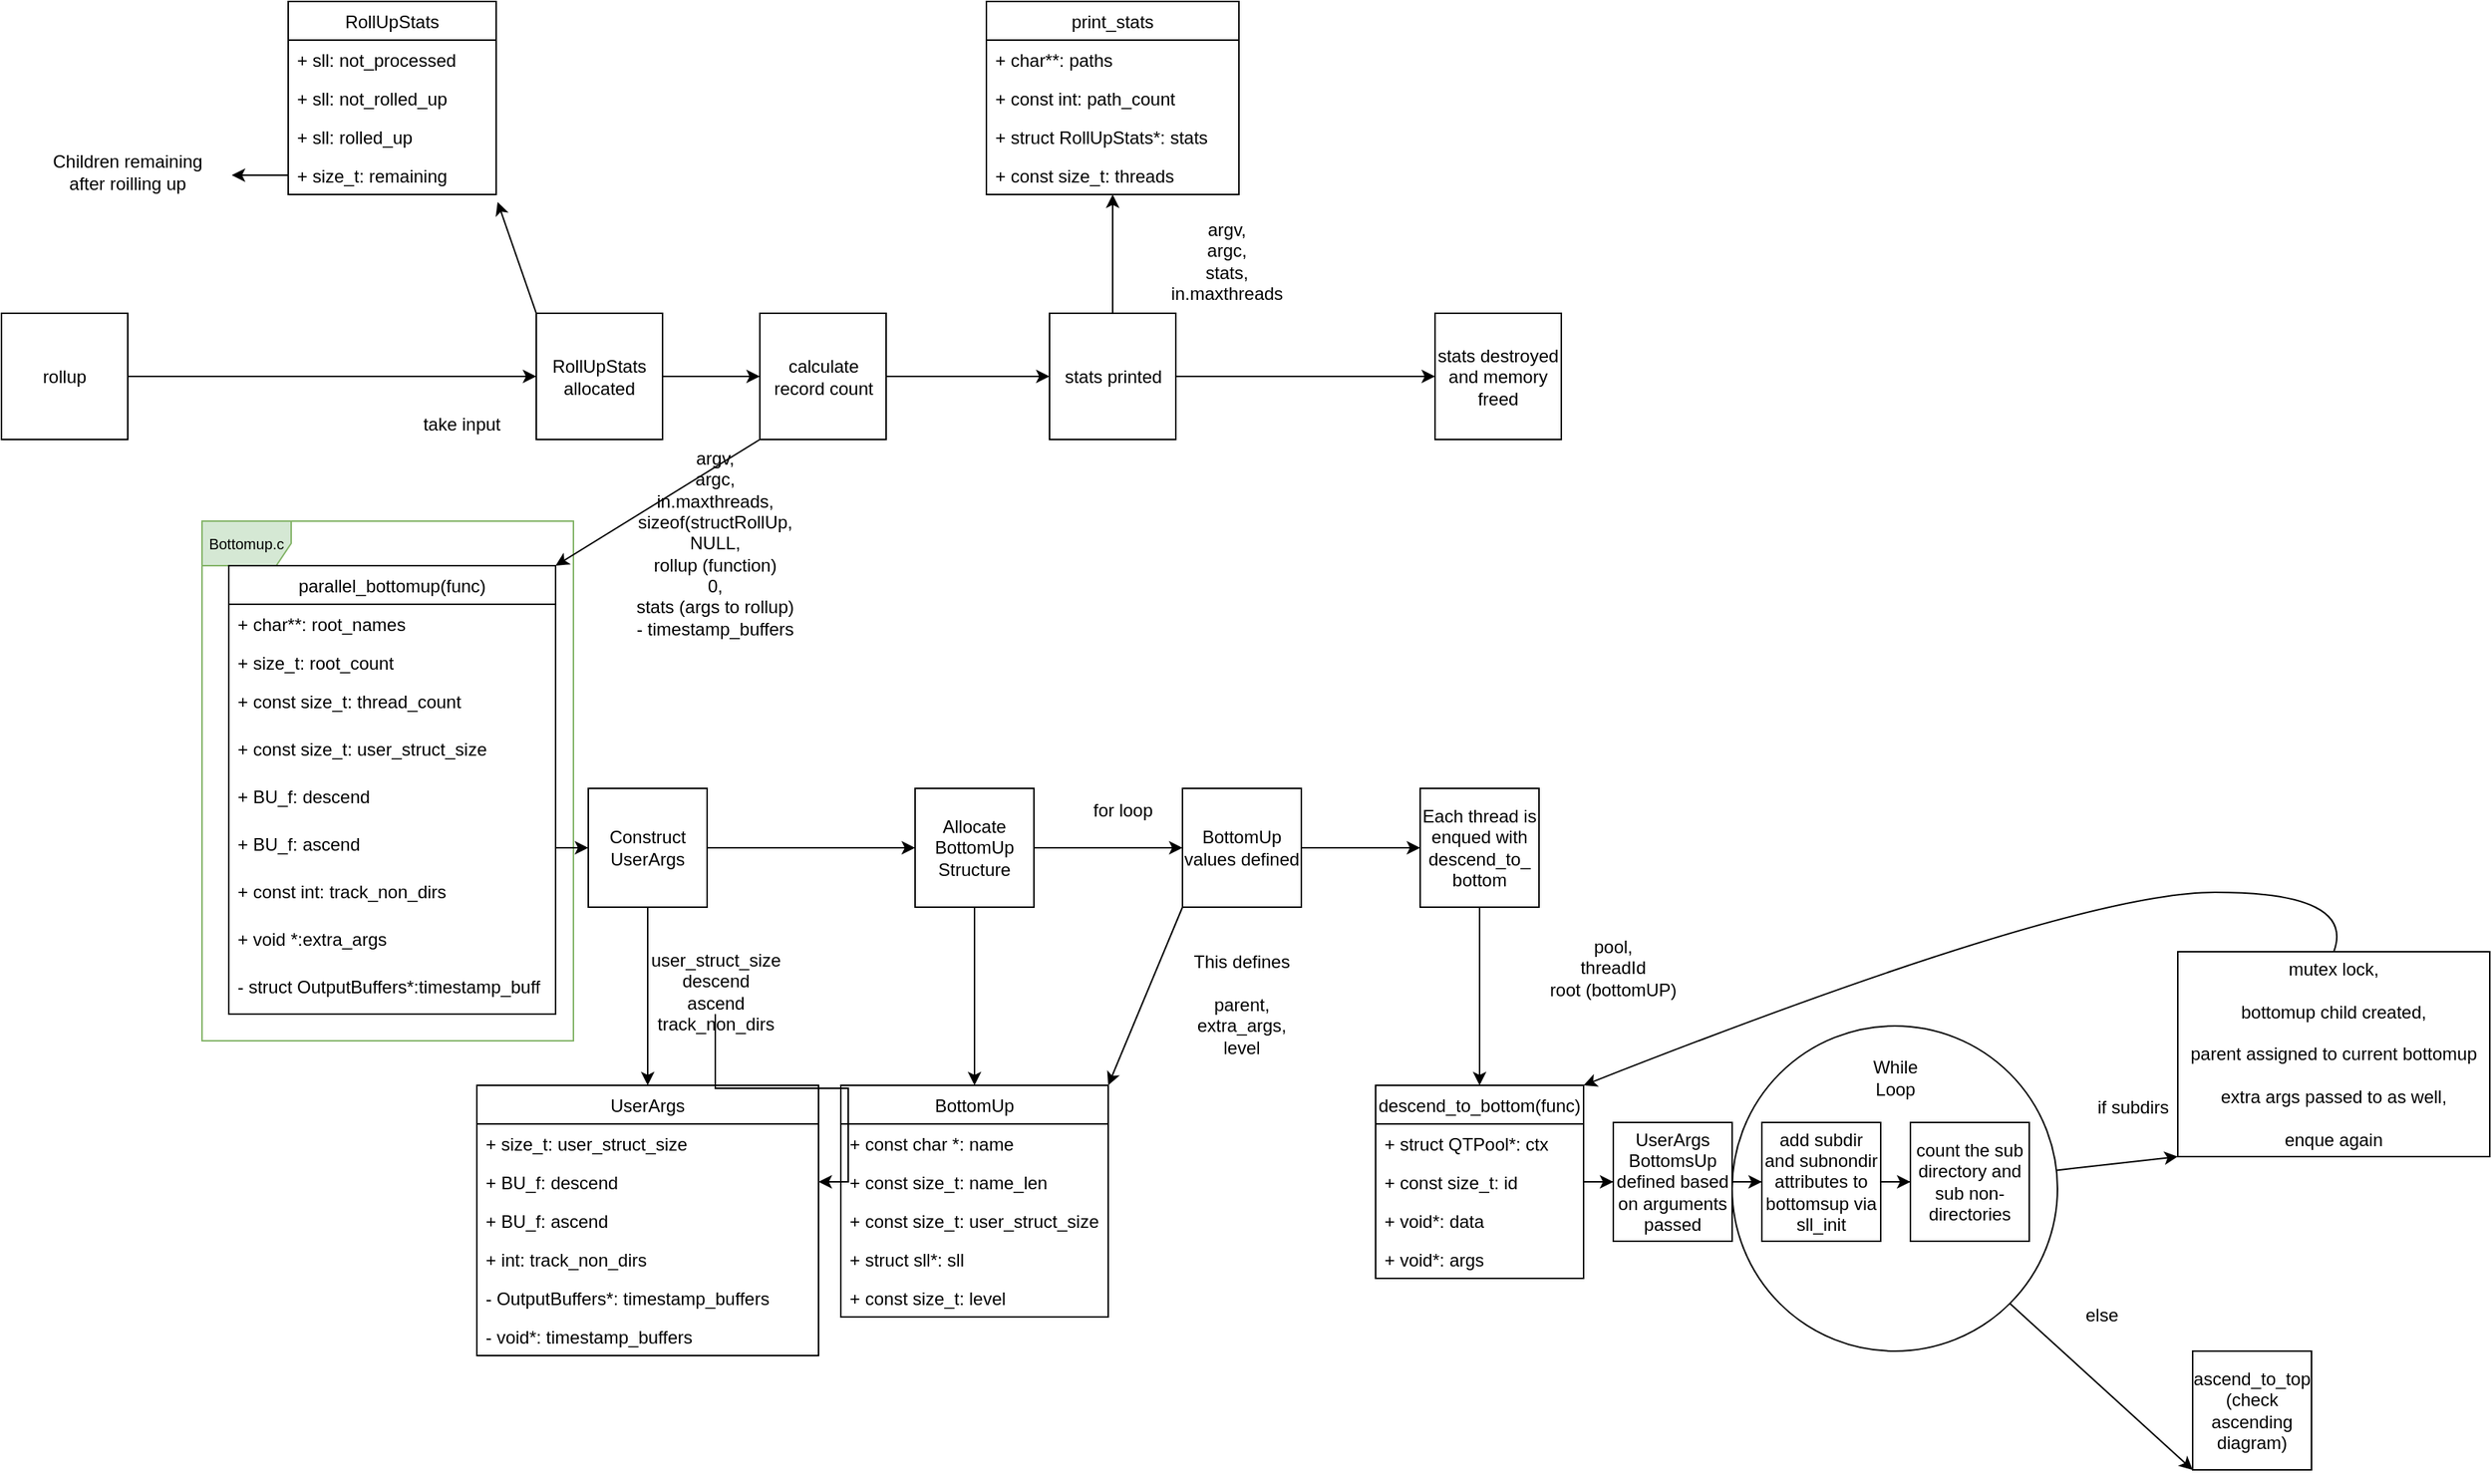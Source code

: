<mxfile version="20.0.4" type="google"><diagram id="WQLoV4L_esDvyEH3TfCm" name="Page-1"><mxGraphModel grid="1" page="1" gridSize="10" guides="1" tooltips="1" connect="1" arrows="1" fold="1" pageScale="1" pageWidth="1100" pageHeight="850" math="0" shadow="0"><root><mxCell id="0"/><mxCell id="1" parent="0"/><mxCell id="ugb2CYdt7lkUw2A9ELDC-1" value="&lt;font style=&quot;font-size: 10px;&quot;&gt;Bottomup.c&lt;/font&gt;" style="shape=umlFrame;whiteSpace=wrap;html=1;fillColor=#d5e8d4;strokeColor=#82b366;" vertex="1" parent="1"><mxGeometry x="565" y="650" width="250" height="350" as="geometry"/></mxCell><mxCell id="ugb2CYdt7lkUw2A9ELDC-2" value="" style="ellipse;whiteSpace=wrap;html=1;aspect=fixed;fontColor=default;" vertex="1" parent="1"><mxGeometry x="1595" y="990" width="219" height="219" as="geometry"/></mxCell><mxCell id="ugb2CYdt7lkUw2A9ELDC-3" value="" style="edgeStyle=orthogonalEdgeStyle;rounded=0;orthogonalLoop=1;jettySize=auto;html=1;" edge="1" parent="1" source="ugb2CYdt7lkUw2A9ELDC-4" target="ugb2CYdt7lkUw2A9ELDC-6"><mxGeometry relative="1" as="geometry"/></mxCell><mxCell id="ugb2CYdt7lkUw2A9ELDC-4" value="rollup" style="whiteSpace=wrap;html=1;aspect=fixed;" vertex="1" parent="1"><mxGeometry x="430" y="510" width="85" height="85" as="geometry"/></mxCell><mxCell id="ugb2CYdt7lkUw2A9ELDC-5" value="" style="edgeStyle=orthogonalEdgeStyle;rounded=0;orthogonalLoop=1;jettySize=auto;html=1;" edge="1" parent="1" source="ugb2CYdt7lkUw2A9ELDC-6" target="ugb2CYdt7lkUw2A9ELDC-15"><mxGeometry relative="1" as="geometry"/></mxCell><mxCell id="ugb2CYdt7lkUw2A9ELDC-6" value="RollUpStats allocated" style="whiteSpace=wrap;html=1;aspect=fixed;" vertex="1" parent="1"><mxGeometry x="790" y="510" width="85" height="85" as="geometry"/></mxCell><mxCell id="ugb2CYdt7lkUw2A9ELDC-7" value="take input" style="text;html=1;strokeColor=none;fillColor=none;align=center;verticalAlign=middle;whiteSpace=wrap;rounded=0;" vertex="1" parent="1"><mxGeometry x="710" y="570" width="60" height="30" as="geometry"/></mxCell><mxCell id="ugb2CYdt7lkUw2A9ELDC-8" value="RollUpStats" style="swimlane;fontStyle=0;childLayout=stackLayout;horizontal=1;startSize=26;horizontalStack=0;resizeParent=1;resizeParentMax=0;resizeLast=0;collapsible=1;marginBottom=0;" vertex="1" parent="1"><mxGeometry x="623" y="300" width="140" height="130" as="geometry"/></mxCell><mxCell id="ugb2CYdt7lkUw2A9ELDC-9" value="+ sll: not_processed" style="text;strokeColor=none;fillColor=none;align=left;verticalAlign=top;spacingLeft=4;spacingRight=4;overflow=hidden;rotatable=0;points=[[0,0.5],[1,0.5]];portConstraint=eastwest;" vertex="1" parent="ugb2CYdt7lkUw2A9ELDC-8"><mxGeometry y="26" width="140" height="26" as="geometry"/></mxCell><mxCell id="ugb2CYdt7lkUw2A9ELDC-10" value="+ sll: not_rolled_up" style="text;strokeColor=none;fillColor=none;align=left;verticalAlign=top;spacingLeft=4;spacingRight=4;overflow=hidden;rotatable=0;points=[[0,0.5],[1,0.5]];portConstraint=eastwest;" vertex="1" parent="ugb2CYdt7lkUw2A9ELDC-8"><mxGeometry y="52" width="140" height="26" as="geometry"/></mxCell><mxCell id="ugb2CYdt7lkUw2A9ELDC-11" value="+ sll: rolled_up" style="text;strokeColor=none;fillColor=none;align=left;verticalAlign=top;spacingLeft=4;spacingRight=4;overflow=hidden;rotatable=0;points=[[0,0.5],[1,0.5]];portConstraint=eastwest;" vertex="1" parent="ugb2CYdt7lkUw2A9ELDC-8"><mxGeometry y="78" width="140" height="26" as="geometry"/></mxCell><mxCell id="ugb2CYdt7lkUw2A9ELDC-12" value="+ size_t: remaining" style="text;strokeColor=none;fillColor=none;align=left;verticalAlign=top;spacingLeft=4;spacingRight=4;overflow=hidden;rotatable=0;points=[[0,0.5],[1,0.5]];portConstraint=eastwest;" vertex="1" parent="ugb2CYdt7lkUw2A9ELDC-8"><mxGeometry y="104" width="140" height="26" as="geometry"/></mxCell><mxCell id="ugb2CYdt7lkUw2A9ELDC-13" value="Children remaining after roilling up" style="text;html=1;strokeColor=none;fillColor=none;align=center;verticalAlign=middle;whiteSpace=wrap;rounded=0;" vertex="1" parent="1"><mxGeometry x="455" y="400" width="120" height="30" as="geometry"/></mxCell><mxCell id="ugb2CYdt7lkUw2A9ELDC-14" value="" style="edgeStyle=orthogonalEdgeStyle;rounded=0;orthogonalLoop=1;jettySize=auto;html=1;fontColor=default;" edge="1" parent="1" source="ugb2CYdt7lkUw2A9ELDC-15" target="ugb2CYdt7lkUw2A9ELDC-70"><mxGeometry relative="1" as="geometry"/></mxCell><mxCell id="ugb2CYdt7lkUw2A9ELDC-15" value="calculate record count" style="whiteSpace=wrap;html=1;aspect=fixed;" vertex="1" parent="1"><mxGeometry x="940.5" y="510" width="85" height="85" as="geometry"/></mxCell><mxCell id="ugb2CYdt7lkUw2A9ELDC-16" style="edgeStyle=orthogonalEdgeStyle;rounded=0;orthogonalLoop=1;jettySize=auto;html=1;exitX=0;exitY=0.5;exitDx=0;exitDy=0;" edge="1" parent="1" source="ugb2CYdt7lkUw2A9ELDC-12"><mxGeometry relative="1" as="geometry"><mxPoint x="585.0" y="417" as="targetPoint"/></mxGeometry></mxCell><mxCell id="ugb2CYdt7lkUw2A9ELDC-17" value="" style="endArrow=classic;html=1;rounded=0;entryX=1.007;entryY=1.192;entryDx=0;entryDy=0;entryPerimeter=0;exitX=0;exitY=0;exitDx=0;exitDy=0;" edge="1" parent="1" source="ugb2CYdt7lkUw2A9ELDC-6" target="ugb2CYdt7lkUw2A9ELDC-12"><mxGeometry width="50" height="50" relative="1" as="geometry"><mxPoint x="795" y="490" as="sourcePoint"/><mxPoint x="845" y="440" as="targetPoint"/></mxGeometry></mxCell><mxCell id="ugb2CYdt7lkUw2A9ELDC-18" value="" style="endArrow=classic;html=1;rounded=0;exitX=0;exitY=1;exitDx=0;exitDy=0;entryX=1;entryY=0;entryDx=0;entryDy=0;" edge="1" parent="1" source="ugb2CYdt7lkUw2A9ELDC-15" target="ugb2CYdt7lkUw2A9ELDC-19"><mxGeometry width="50" height="50" relative="1" as="geometry"><mxPoint x="915" y="600" as="sourcePoint"/><mxPoint x="675" y="670" as="targetPoint"/></mxGeometry></mxCell><mxCell id="ugb2CYdt7lkUw2A9ELDC-19" value="parallel_bottomup(func)" style="swimlane;fontStyle=0;childLayout=stackLayout;horizontal=1;startSize=26;fillColor=none;horizontalStack=0;resizeParent=1;resizeParentMax=0;resizeLast=0;collapsible=1;marginBottom=0;" vertex="1" parent="1"><mxGeometry x="583" y="680" width="220" height="302" as="geometry"/></mxCell><mxCell id="ugb2CYdt7lkUw2A9ELDC-20" value="+ char**: root_names&#10;&#10;" style="text;strokeColor=none;fillColor=none;align=left;verticalAlign=top;spacingLeft=4;spacingRight=4;overflow=hidden;rotatable=0;points=[[0,0.5],[1,0.5]];portConstraint=eastwest;" vertex="1" parent="ugb2CYdt7lkUw2A9ELDC-19"><mxGeometry y="26" width="220" height="26" as="geometry"/></mxCell><mxCell id="ugb2CYdt7lkUw2A9ELDC-21" value="+ size_t: root_count" style="text;strokeColor=none;fillColor=none;align=left;verticalAlign=top;spacingLeft=4;spacingRight=4;overflow=hidden;rotatable=0;points=[[0,0.5],[1,0.5]];portConstraint=eastwest;" vertex="1" parent="ugb2CYdt7lkUw2A9ELDC-19"><mxGeometry y="52" width="220" height="26" as="geometry"/></mxCell><mxCell id="ugb2CYdt7lkUw2A9ELDC-22" value="+ const size_t: thread_count" style="text;strokeColor=none;fillColor=none;align=left;verticalAlign=top;spacingLeft=4;spacingRight=4;overflow=hidden;rotatable=0;points=[[0,0.5],[1,0.5]];portConstraint=eastwest;" vertex="1" parent="ugb2CYdt7lkUw2A9ELDC-19"><mxGeometry y="78" width="220" height="32" as="geometry"/></mxCell><mxCell id="ugb2CYdt7lkUw2A9ELDC-23" value="+ const size_t: user_struct_size" style="text;strokeColor=none;fillColor=none;align=left;verticalAlign=top;spacingLeft=4;spacingRight=4;overflow=hidden;rotatable=0;points=[[0,0.5],[1,0.5]];portConstraint=eastwest;fontColor=#000000;" vertex="1" parent="ugb2CYdt7lkUw2A9ELDC-19"><mxGeometry y="110" width="220" height="32" as="geometry"/></mxCell><mxCell id="ugb2CYdt7lkUw2A9ELDC-24" value="+ BU_f: descend" style="text;strokeColor=none;fillColor=none;align=left;verticalAlign=top;spacingLeft=4;spacingRight=4;overflow=hidden;rotatable=0;points=[[0,0.5],[1,0.5]];portConstraint=eastwest;fontColor=#000000;" vertex="1" parent="ugb2CYdt7lkUw2A9ELDC-19"><mxGeometry y="142" width="220" height="32" as="geometry"/></mxCell><mxCell id="ugb2CYdt7lkUw2A9ELDC-25" value="+ BU_f: ascend" style="text;strokeColor=none;fillColor=none;align=left;verticalAlign=top;spacingLeft=4;spacingRight=4;overflow=hidden;rotatable=0;points=[[0,0.5],[1,0.5]];portConstraint=eastwest;fontColor=#000000;" vertex="1" parent="ugb2CYdt7lkUw2A9ELDC-19"><mxGeometry y="174" width="220" height="32" as="geometry"/></mxCell><mxCell id="ugb2CYdt7lkUw2A9ELDC-26" value="+ const int: track_non_dirs" style="text;strokeColor=none;fillColor=none;align=left;verticalAlign=top;spacingLeft=4;spacingRight=4;overflow=hidden;rotatable=0;points=[[0,0.5],[1,0.5]];portConstraint=eastwest;fontColor=#000000;" vertex="1" parent="ugb2CYdt7lkUw2A9ELDC-19"><mxGeometry y="206" width="220" height="32" as="geometry"/></mxCell><mxCell id="ugb2CYdt7lkUw2A9ELDC-27" value="+ void *:extra_args " style="text;strokeColor=none;fillColor=none;align=left;verticalAlign=top;spacingLeft=4;spacingRight=4;overflow=hidden;rotatable=0;points=[[0,0.5],[1,0.5]];portConstraint=eastwest;fontColor=#000000;fontStyle=0" vertex="1" parent="ugb2CYdt7lkUw2A9ELDC-19"><mxGeometry y="238" width="220" height="32" as="geometry"/></mxCell><mxCell id="ugb2CYdt7lkUw2A9ELDC-28" value="- struct OutputBuffers*:timestamp_buff " style="text;strokeColor=none;fillColor=none;align=left;verticalAlign=top;spacingLeft=4;spacingRight=4;overflow=hidden;rotatable=0;points=[[0,0.5],[1,0.5]];portConstraint=eastwest;" vertex="1" parent="ugb2CYdt7lkUw2A9ELDC-19"><mxGeometry y="270" width="220" height="32" as="geometry"/></mxCell><mxCell id="ugb2CYdt7lkUw2A9ELDC-29" value="&lt;div&gt;argv,&lt;/div&gt;&lt;div&gt;argc,&lt;/div&gt;&lt;div&gt;in.maxthreads,&lt;/div&gt;&lt;div&gt;sizeof(structRollUp,&lt;/div&gt;&lt;div&gt;NULL,&lt;/div&gt;&lt;div&gt;rollup (function)&lt;br&gt;&lt;/div&gt;&lt;div&gt;0,&lt;/div&gt;&lt;div&gt;stats (args to rollup)&lt;br&gt;&lt;/div&gt;&lt;div&gt;- timestamp_buffers&lt;br&gt;&lt;/div&gt;" style="text;html=1;strokeColor=none;fillColor=none;align=center;verticalAlign=middle;whiteSpace=wrap;rounded=0;" vertex="1" parent="1"><mxGeometry x="803" y="595" width="215" height="140" as="geometry"/></mxCell><mxCell id="ugb2CYdt7lkUw2A9ELDC-30" style="edgeStyle=orthogonalEdgeStyle;rounded=0;orthogonalLoop=1;jettySize=auto;html=1;exitX=1;exitY=0.5;exitDx=0;exitDy=0;" edge="1" parent="1" source="ugb2CYdt7lkUw2A9ELDC-25" target="ugb2CYdt7lkUw2A9ELDC-33"><mxGeometry relative="1" as="geometry"><mxPoint x="845" y="870" as="targetPoint"/></mxGeometry></mxCell><mxCell id="ugb2CYdt7lkUw2A9ELDC-31" style="edgeStyle=orthogonalEdgeStyle;rounded=0;orthogonalLoop=1;jettySize=auto;html=1;exitX=0.5;exitY=1;exitDx=0;exitDy=0;entryX=0.5;entryY=0;entryDx=0;entryDy=0;" edge="1" parent="1" source="ugb2CYdt7lkUw2A9ELDC-33" target="ugb2CYdt7lkUw2A9ELDC-34"><mxGeometry relative="1" as="geometry"/></mxCell><mxCell id="ugb2CYdt7lkUw2A9ELDC-32" value="" style="edgeStyle=orthogonalEdgeStyle;rounded=0;orthogonalLoop=1;jettySize=auto;html=1;fontColor=#3333FF;" edge="1" parent="1" source="ugb2CYdt7lkUw2A9ELDC-33" target="ugb2CYdt7lkUw2A9ELDC-45"><mxGeometry relative="1" as="geometry"/></mxCell><mxCell id="ugb2CYdt7lkUw2A9ELDC-33" value="Construct UserArgs" style="whiteSpace=wrap;html=1;aspect=fixed;" vertex="1" parent="1"><mxGeometry x="825" y="830" width="80" height="80" as="geometry"/></mxCell><mxCell id="ugb2CYdt7lkUw2A9ELDC-34" value="UserArgs" style="swimlane;fontStyle=0;childLayout=stackLayout;horizontal=1;startSize=26;fillColor=none;horizontalStack=0;resizeParent=1;resizeParentMax=0;resizeLast=0;collapsible=1;marginBottom=0;" vertex="1" parent="1"><mxGeometry x="750" y="1030" width="230" height="182" as="geometry"/></mxCell><mxCell id="ugb2CYdt7lkUw2A9ELDC-35" value="+ size_t: user_struct_size" style="text;strokeColor=none;fillColor=none;align=left;verticalAlign=top;spacingLeft=4;spacingRight=4;overflow=hidden;rotatable=0;points=[[0,0.5],[1,0.5]];portConstraint=eastwest;" vertex="1" parent="ugb2CYdt7lkUw2A9ELDC-34"><mxGeometry y="26" width="230" height="26" as="geometry"/></mxCell><mxCell id="ugb2CYdt7lkUw2A9ELDC-36" value="+ BU_f: descend" style="text;strokeColor=none;fillColor=none;align=left;verticalAlign=top;spacingLeft=4;spacingRight=4;overflow=hidden;rotatable=0;points=[[0,0.5],[1,0.5]];portConstraint=eastwest;" vertex="1" parent="ugb2CYdt7lkUw2A9ELDC-34"><mxGeometry y="52" width="230" height="26" as="geometry"/></mxCell><mxCell id="ugb2CYdt7lkUw2A9ELDC-37" value="+ BU_f: ascend" style="text;strokeColor=none;fillColor=none;align=left;verticalAlign=top;spacingLeft=4;spacingRight=4;overflow=hidden;rotatable=0;points=[[0,0.5],[1,0.5]];portConstraint=eastwest;" vertex="1" parent="ugb2CYdt7lkUw2A9ELDC-34"><mxGeometry y="78" width="230" height="26" as="geometry"/></mxCell><mxCell id="ugb2CYdt7lkUw2A9ELDC-38" value="+ int: track_non_dirs" style="text;strokeColor=none;fillColor=none;align=left;verticalAlign=top;spacingLeft=4;spacingRight=4;overflow=hidden;rotatable=0;points=[[0,0.5],[1,0.5]];portConstraint=eastwest;" vertex="1" parent="ugb2CYdt7lkUw2A9ELDC-34"><mxGeometry y="104" width="230" height="26" as="geometry"/></mxCell><mxCell id="ugb2CYdt7lkUw2A9ELDC-39" value="- OutputBuffers*: timestamp_buffers" style="text;strokeColor=none;fillColor=none;align=left;verticalAlign=top;spacingLeft=4;spacingRight=4;overflow=hidden;rotatable=0;points=[[0,0.5],[1,0.5]];portConstraint=eastwest;" vertex="1" parent="ugb2CYdt7lkUw2A9ELDC-34"><mxGeometry y="130" width="230" height="26" as="geometry"/></mxCell><mxCell id="ugb2CYdt7lkUw2A9ELDC-40" value="- void*: timestamp_buffers" style="text;strokeColor=none;fillColor=none;align=left;verticalAlign=top;spacingLeft=4;spacingRight=4;overflow=hidden;rotatable=0;points=[[0,0.5],[1,0.5]];portConstraint=eastwest;" vertex="1" parent="ugb2CYdt7lkUw2A9ELDC-34"><mxGeometry y="156" width="230" height="26" as="geometry"/></mxCell><mxCell id="ugb2CYdt7lkUw2A9ELDC-41" value="" style="edgeStyle=orthogonalEdgeStyle;rounded=0;orthogonalLoop=1;jettySize=auto;html=1;fontColor=#000000;" edge="1" parent="1" source="ugb2CYdt7lkUw2A9ELDC-42" target="ugb2CYdt7lkUw2A9ELDC-36"><mxGeometry relative="1" as="geometry"/></mxCell><mxCell id="ugb2CYdt7lkUw2A9ELDC-42" value="user_struct_size&lt;br&gt;descend&lt;br&gt;ascend&lt;br&gt;track_non_dirs" style="text;html=1;strokeColor=none;fillColor=none;align=center;verticalAlign=middle;whiteSpace=wrap;rounded=0;" vertex="1" parent="1"><mxGeometry x="880.5" y="952" width="60" height="30" as="geometry"/></mxCell><mxCell id="ugb2CYdt7lkUw2A9ELDC-43" style="edgeStyle=orthogonalEdgeStyle;rounded=0;orthogonalLoop=1;jettySize=auto;html=1;exitX=0.5;exitY=1;exitDx=0;exitDy=0;entryX=0.5;entryY=0;entryDx=0;entryDy=0;fontColor=default;" edge="1" parent="1" source="ugb2CYdt7lkUw2A9ELDC-45" target="ugb2CYdt7lkUw2A9ELDC-46"><mxGeometry relative="1" as="geometry"/></mxCell><mxCell id="ugb2CYdt7lkUw2A9ELDC-44" value="" style="edgeStyle=orthogonalEdgeStyle;rounded=0;orthogonalLoop=1;jettySize=auto;html=1;fontColor=default;" edge="1" parent="1" source="ugb2CYdt7lkUw2A9ELDC-45" target="ugb2CYdt7lkUw2A9ELDC-53"><mxGeometry relative="1" as="geometry"/></mxCell><mxCell id="ugb2CYdt7lkUw2A9ELDC-45" value="Allocate BottomUp Structure" style="whiteSpace=wrap;html=1;aspect=fixed;" vertex="1" parent="1"><mxGeometry x="1045" y="830" width="80" height="80" as="geometry"/></mxCell><mxCell id="ugb2CYdt7lkUw2A9ELDC-46" value="BottomUp" style="swimlane;fontStyle=0;childLayout=stackLayout;horizontal=1;startSize=26;fillColor=none;horizontalStack=0;resizeParent=1;resizeParentMax=0;resizeLast=0;collapsible=1;marginBottom=0;fontColor=#000000;" vertex="1" parent="1"><mxGeometry x="995" y="1030" width="180" height="156" as="geometry"/></mxCell><mxCell id="ugb2CYdt7lkUw2A9ELDC-47" value="+ const char *: name" style="text;strokeColor=none;fillColor=none;align=left;verticalAlign=top;spacingLeft=4;spacingRight=4;overflow=hidden;rotatable=0;points=[[0,0.5],[1,0.5]];portConstraint=eastwest;fontColor=#000000;" vertex="1" parent="ugb2CYdt7lkUw2A9ELDC-46"><mxGeometry y="26" width="180" height="26" as="geometry"/></mxCell><mxCell id="ugb2CYdt7lkUw2A9ELDC-48" value="+ const size_t: name_len " style="text;strokeColor=none;fillColor=none;align=left;verticalAlign=top;spacingLeft=4;spacingRight=4;overflow=hidden;rotatable=0;points=[[0,0.5],[1,0.5]];portConstraint=eastwest;fontColor=#000000;" vertex="1" parent="ugb2CYdt7lkUw2A9ELDC-46"><mxGeometry y="52" width="180" height="26" as="geometry"/></mxCell><mxCell id="ugb2CYdt7lkUw2A9ELDC-49" value="+ const size_t: user_struct_size" style="text;strokeColor=none;fillColor=none;align=left;verticalAlign=top;spacingLeft=4;spacingRight=4;overflow=hidden;rotatable=0;points=[[0,0.5],[1,0.5]];portConstraint=eastwest;fontColor=default;" vertex="1" parent="ugb2CYdt7lkUw2A9ELDC-46"><mxGeometry y="78" width="180" height="26" as="geometry"/></mxCell><mxCell id="ugb2CYdt7lkUw2A9ELDC-50" value="+ struct sll*: sll" style="text;strokeColor=none;fillColor=none;align=left;verticalAlign=top;spacingLeft=4;spacingRight=4;overflow=hidden;rotatable=0;points=[[0,0.5],[1,0.5]];portConstraint=eastwest;fontColor=default;" vertex="1" parent="ugb2CYdt7lkUw2A9ELDC-46"><mxGeometry y="104" width="180" height="26" as="geometry"/></mxCell><mxCell id="ugb2CYdt7lkUw2A9ELDC-51" value="+ const size_t: level" style="text;strokeColor=none;fillColor=none;align=left;verticalAlign=top;spacingLeft=4;spacingRight=4;overflow=hidden;rotatable=0;points=[[0,0.5],[1,0.5]];portConstraint=eastwest;fontColor=default;" vertex="1" parent="ugb2CYdt7lkUw2A9ELDC-46"><mxGeometry y="130" width="180" height="26" as="geometry"/></mxCell><mxCell id="ugb2CYdt7lkUw2A9ELDC-52" value="" style="edgeStyle=orthogonalEdgeStyle;rounded=0;orthogonalLoop=1;jettySize=auto;html=1;fontColor=default;" edge="1" parent="1" source="ugb2CYdt7lkUw2A9ELDC-53" target="ugb2CYdt7lkUw2A9ELDC-58"><mxGeometry relative="1" as="geometry"/></mxCell><mxCell id="ugb2CYdt7lkUw2A9ELDC-53" value="BottomUp values defined" style="whiteSpace=wrap;html=1;aspect=fixed;" vertex="1" parent="1"><mxGeometry x="1225" y="830" width="80" height="80" as="geometry"/></mxCell><mxCell id="ugb2CYdt7lkUw2A9ELDC-54" value="for loop" style="text;html=1;strokeColor=none;fillColor=none;align=center;verticalAlign=middle;whiteSpace=wrap;rounded=0;fontColor=default;" vertex="1" parent="1"><mxGeometry x="1155" y="830" width="60" height="30" as="geometry"/></mxCell><mxCell id="ugb2CYdt7lkUw2A9ELDC-55" value="" style="endArrow=classic;html=1;rounded=0;fontColor=default;entryX=1;entryY=0;entryDx=0;entryDy=0;exitX=0;exitY=1;exitDx=0;exitDy=0;" edge="1" parent="1" source="ugb2CYdt7lkUw2A9ELDC-53" target="ugb2CYdt7lkUw2A9ELDC-46"><mxGeometry width="50" height="50" relative="1" as="geometry"><mxPoint x="1225" y="990" as="sourcePoint"/><mxPoint x="1275" y="940" as="targetPoint"/></mxGeometry></mxCell><mxCell id="ugb2CYdt7lkUw2A9ELDC-56" value="This defines&lt;br&gt;&lt;br&gt;&lt;div&gt;parent,&lt;/div&gt;&lt;div&gt;extra_args,&lt;/div&gt;&lt;div&gt;level&lt;/div&gt;&lt;div&gt;&lt;br&gt;&lt;/div&gt;&lt;div&gt;&lt;br&gt;&lt;/div&gt;" style="text;html=1;strokeColor=none;fillColor=none;align=center;verticalAlign=middle;whiteSpace=wrap;rounded=0;fontColor=default;" vertex="1" parent="1"><mxGeometry x="1200" y="940" width="130" height="100" as="geometry"/></mxCell><mxCell id="ugb2CYdt7lkUw2A9ELDC-57" style="edgeStyle=orthogonalEdgeStyle;rounded=0;orthogonalLoop=1;jettySize=auto;html=1;exitX=0.5;exitY=1;exitDx=0;exitDy=0;fontColor=default;" edge="1" parent="1" source="ugb2CYdt7lkUw2A9ELDC-58"><mxGeometry relative="1" as="geometry"><mxPoint x="1425" y="1030" as="targetPoint"/></mxGeometry></mxCell><mxCell id="ugb2CYdt7lkUw2A9ELDC-58" value="Each thread is enqued with descend_to_&lt;br&gt;bottom" style="whiteSpace=wrap;html=1;aspect=fixed;" vertex="1" parent="1"><mxGeometry x="1385" y="830" width="80" height="80" as="geometry"/></mxCell><mxCell id="ugb2CYdt7lkUw2A9ELDC-59" value="" style="edgeStyle=orthogonalEdgeStyle;rounded=0;orthogonalLoop=1;jettySize=auto;html=1;fontColor=default;entryX=0;entryY=0.5;entryDx=0;entryDy=0;entryPerimeter=0;" edge="1" parent="1" source="ugb2CYdt7lkUw2A9ELDC-60" target="ugb2CYdt7lkUw2A9ELDC-67"><mxGeometry relative="1" as="geometry"><mxPoint x="1585" y="1095" as="targetPoint"/></mxGeometry></mxCell><mxCell id="ugb2CYdt7lkUw2A9ELDC-60" value="descend_to_bottom(func)" style="swimlane;fontStyle=0;childLayout=stackLayout;horizontal=1;startSize=26;fillColor=none;horizontalStack=0;resizeParent=1;resizeParentMax=0;resizeLast=0;collapsible=1;marginBottom=0;fontColor=default;" vertex="1" parent="1"><mxGeometry x="1355" y="1030" width="140" height="130" as="geometry"/></mxCell><mxCell id="ugb2CYdt7lkUw2A9ELDC-61" value="+ struct QTPool*: ctx" style="text;strokeColor=none;fillColor=none;align=left;verticalAlign=top;spacingLeft=4;spacingRight=4;overflow=hidden;rotatable=0;points=[[0,0.5],[1,0.5]];portConstraint=eastwest;fontColor=default;" vertex="1" parent="ugb2CYdt7lkUw2A9ELDC-60"><mxGeometry y="26" width="140" height="26" as="geometry"/></mxCell><mxCell id="ugb2CYdt7lkUw2A9ELDC-62" value="+ const size_t: id" style="text;strokeColor=none;fillColor=none;align=left;verticalAlign=top;spacingLeft=4;spacingRight=4;overflow=hidden;rotatable=0;points=[[0,0.5],[1,0.5]];portConstraint=eastwest;fontColor=default;" vertex="1" parent="ugb2CYdt7lkUw2A9ELDC-60"><mxGeometry y="52" width="140" height="26" as="geometry"/></mxCell><mxCell id="ugb2CYdt7lkUw2A9ELDC-63" value="+ void*: data" style="text;strokeColor=none;fillColor=none;align=left;verticalAlign=top;spacingLeft=4;spacingRight=4;overflow=hidden;rotatable=0;points=[[0,0.5],[1,0.5]];portConstraint=eastwest;fontColor=default;" vertex="1" parent="ugb2CYdt7lkUw2A9ELDC-60"><mxGeometry y="78" width="140" height="26" as="geometry"/></mxCell><mxCell id="ugb2CYdt7lkUw2A9ELDC-64" value="+ void*: args" style="text;strokeColor=none;fillColor=none;align=left;verticalAlign=top;spacingLeft=4;spacingRight=4;overflow=hidden;rotatable=0;points=[[0,0.5],[1,0.5]];portConstraint=eastwest;fontColor=default;" vertex="1" parent="ugb2CYdt7lkUw2A9ELDC-60"><mxGeometry y="104" width="140" height="26" as="geometry"/></mxCell><mxCell id="ugb2CYdt7lkUw2A9ELDC-65" value="&lt;div&gt;pool,&lt;/div&gt;&lt;div&gt;threadId&lt;/div&gt;&lt;div&gt;root (bottomUP)&lt;br&gt;&lt;/div&gt;" style="text;html=1;strokeColor=none;fillColor=none;align=center;verticalAlign=middle;whiteSpace=wrap;rounded=0;fontColor=default;" vertex="1" parent="1"><mxGeometry x="1465" y="900" width="100" height="102" as="geometry"/></mxCell><mxCell id="ugb2CYdt7lkUw2A9ELDC-66" value="" style="edgeStyle=orthogonalEdgeStyle;rounded=0;orthogonalLoop=1;jettySize=auto;html=1;fontColor=default;" edge="1" parent="1" source="ugb2CYdt7lkUw2A9ELDC-67" target="ugb2CYdt7lkUw2A9ELDC-73"><mxGeometry relative="1" as="geometry"/></mxCell><mxCell id="ugb2CYdt7lkUw2A9ELDC-67" value="&lt;div&gt;UserArgs&lt;/div&gt;&lt;div&gt;BottomsUp&lt;/div&gt;&lt;div&gt;defined based on arguments passed&lt;br&gt;&lt;/div&gt;" style="whiteSpace=wrap;html=1;aspect=fixed;fontColor=default;" vertex="1" parent="1"><mxGeometry x="1515" y="1055" width="80" height="80" as="geometry"/></mxCell><mxCell id="ugb2CYdt7lkUw2A9ELDC-68" value="" style="edgeStyle=orthogonalEdgeStyle;rounded=0;orthogonalLoop=1;jettySize=auto;html=1;fontColor=default;" edge="1" parent="1" source="ugb2CYdt7lkUw2A9ELDC-70" target="ugb2CYdt7lkUw2A9ELDC-71"><mxGeometry relative="1" as="geometry"/></mxCell><mxCell id="ugb2CYdt7lkUw2A9ELDC-69" style="edgeStyle=orthogonalEdgeStyle;rounded=0;orthogonalLoop=1;jettySize=auto;html=1;entryX=0.5;entryY=1;entryDx=0;entryDy=0;fontColor=default;" edge="1" parent="1" source="ugb2CYdt7lkUw2A9ELDC-70" target="ugb2CYdt7lkUw2A9ELDC-83"><mxGeometry relative="1" as="geometry"/></mxCell><mxCell id="ugb2CYdt7lkUw2A9ELDC-70" value="stats printed" style="whiteSpace=wrap;html=1;aspect=fixed;" vertex="1" parent="1"><mxGeometry x="1135.5" y="510" width="85" height="85" as="geometry"/></mxCell><mxCell id="ugb2CYdt7lkUw2A9ELDC-71" value="stats destroyed and memory freed" style="whiteSpace=wrap;html=1;aspect=fixed;" vertex="1" parent="1"><mxGeometry x="1395" y="510" width="85" height="85" as="geometry"/></mxCell><mxCell id="ugb2CYdt7lkUw2A9ELDC-72" value="" style="edgeStyle=orthogonalEdgeStyle;rounded=0;orthogonalLoop=1;jettySize=auto;html=1;fontColor=default;" edge="1" parent="1" source="ugb2CYdt7lkUw2A9ELDC-73" target="ugb2CYdt7lkUw2A9ELDC-74"><mxGeometry relative="1" as="geometry"/></mxCell><mxCell id="ugb2CYdt7lkUw2A9ELDC-73" value="add subdir and subnondir attributes to bottomsup via sll_init" style="whiteSpace=wrap;html=1;aspect=fixed;fontColor=default;" vertex="1" parent="1"><mxGeometry x="1615" y="1055" width="80" height="80" as="geometry"/></mxCell><mxCell id="ugb2CYdt7lkUw2A9ELDC-74" value="count the sub directory and sub non-directories " style="whiteSpace=wrap;html=1;aspect=fixed;fontColor=default;" vertex="1" parent="1"><mxGeometry x="1715" y="1055" width="80" height="80" as="geometry"/></mxCell><mxCell id="ugb2CYdt7lkUw2A9ELDC-75" value="While Loop" style="text;html=1;strokeColor=none;fillColor=none;align=center;verticalAlign=middle;whiteSpace=wrap;rounded=0;fontColor=default;" vertex="1" parent="1"><mxGeometry x="1674.5" y="1010" width="60" height="30" as="geometry"/></mxCell><mxCell id="ugb2CYdt7lkUw2A9ELDC-76" value="&lt;div&gt;ascend_to_top&lt;/div&gt;&lt;div&gt;(check ascending diagram)&lt;br&gt;&lt;/div&gt;" style="whiteSpace=wrap;html=1;aspect=fixed;fontColor=default;" vertex="1" parent="1"><mxGeometry x="1905" y="1209" width="80" height="80" as="geometry"/></mxCell><mxCell id="ugb2CYdt7lkUw2A9ELDC-77" value="" style="endArrow=classic;html=1;rounded=0;fontColor=default;entryX=0;entryY=1;entryDx=0;entryDy=0;" edge="1" parent="1" source="ugb2CYdt7lkUw2A9ELDC-2" target="ugb2CYdt7lkUw2A9ELDC-80"><mxGeometry width="50" height="50" relative="1" as="geometry"><mxPoint x="1814" y="1070" as="sourcePoint"/><mxPoint x="1885" y="1070" as="targetPoint"/></mxGeometry></mxCell><mxCell id="ugb2CYdt7lkUw2A9ELDC-78" value="" style="endArrow=classic;html=1;rounded=0;fontColor=default;exitX=1;exitY=1;exitDx=0;exitDy=0;entryX=0;entryY=1;entryDx=0;entryDy=0;" edge="1" parent="1" source="ugb2CYdt7lkUw2A9ELDC-2" target="ugb2CYdt7lkUw2A9ELDC-76"><mxGeometry width="50" height="50" relative="1" as="geometry"><mxPoint x="1755" y="1260" as="sourcePoint"/><mxPoint x="1805" y="1210" as="targetPoint"/></mxGeometry></mxCell><mxCell id="ugb2CYdt7lkUw2A9ELDC-79" value="if subdirs" style="text;html=1;strokeColor=none;fillColor=none;align=center;verticalAlign=middle;whiteSpace=wrap;rounded=0;fontColor=default;" vertex="1" parent="1"><mxGeometry x="1835" y="1030" width="60" height="30" as="geometry"/></mxCell><mxCell id="ugb2CYdt7lkUw2A9ELDC-80" value="&lt;div&gt;mutex lock,&lt;/div&gt;&lt;div&gt;&lt;br&gt;bottomup child created, &lt;br&gt;&lt;br&gt;parent assigned to current bottomup&lt;/div&gt;&lt;div&gt;&lt;br&gt;&lt;/div&gt;&lt;div&gt;extra args passed to as well, &lt;br&gt;&lt;br&gt;enque again&lt;br&gt;&lt;/div&gt;" style="rounded=0;whiteSpace=wrap;html=1;fontColor=default;" vertex="1" parent="1"><mxGeometry x="1895" y="940" width="210" height="138" as="geometry"/></mxCell><mxCell id="ugb2CYdt7lkUw2A9ELDC-81" value="" style="curved=1;endArrow=classic;html=1;rounded=0;fontColor=default;exitX=0.5;exitY=0;exitDx=0;exitDy=0;entryX=1;entryY=0;entryDx=0;entryDy=0;" edge="1" parent="1" source="ugb2CYdt7lkUw2A9ELDC-80" target="ugb2CYdt7lkUw2A9ELDC-60"><mxGeometry width="50" height="50" relative="1" as="geometry"><mxPoint x="1965" y="900" as="sourcePoint"/><mxPoint x="2015" y="850" as="targetPoint"/><Array as="points"><mxPoint x="2015" y="900"/><mxPoint x="1825" y="900"/></Array></mxGeometry></mxCell><mxCell id="ugb2CYdt7lkUw2A9ELDC-82" value="else" style="text;html=1;strokeColor=none;fillColor=none;align=center;verticalAlign=middle;whiteSpace=wrap;rounded=0;fontColor=default;" vertex="1" parent="1"><mxGeometry x="1814" y="1170" width="60" height="30" as="geometry"/></mxCell><mxCell id="ugb2CYdt7lkUw2A9ELDC-83" value="print_stats" style="swimlane;fontStyle=0;childLayout=stackLayout;horizontal=1;startSize=26;fillColor=none;horizontalStack=0;resizeParent=1;resizeParentMax=0;resizeLast=0;collapsible=1;marginBottom=0;fontColor=default;" vertex="1" parent="1"><mxGeometry x="1093" y="300" width="170" height="130" as="geometry"/></mxCell><mxCell id="ugb2CYdt7lkUw2A9ELDC-84" value="+ char**: paths" style="text;strokeColor=none;fillColor=none;align=left;verticalAlign=top;spacingLeft=4;spacingRight=4;overflow=hidden;rotatable=0;points=[[0,0.5],[1,0.5]];portConstraint=eastwest;fontColor=default;" vertex="1" parent="ugb2CYdt7lkUw2A9ELDC-83"><mxGeometry y="26" width="170" height="26" as="geometry"/></mxCell><mxCell id="ugb2CYdt7lkUw2A9ELDC-85" value="+ const int: path_count" style="text;strokeColor=none;fillColor=none;align=left;verticalAlign=top;spacingLeft=4;spacingRight=4;overflow=hidden;rotatable=0;points=[[0,0.5],[1,0.5]];portConstraint=eastwest;fontColor=default;" vertex="1" parent="ugb2CYdt7lkUw2A9ELDC-83"><mxGeometry y="52" width="170" height="26" as="geometry"/></mxCell><mxCell id="ugb2CYdt7lkUw2A9ELDC-86" value="+ struct RollUpStats*: stats" style="text;strokeColor=none;fillColor=none;align=left;verticalAlign=top;spacingLeft=4;spacingRight=4;overflow=hidden;rotatable=0;points=[[0,0.5],[1,0.5]];portConstraint=eastwest;fontColor=default;" vertex="1" parent="ugb2CYdt7lkUw2A9ELDC-83"><mxGeometry y="78" width="170" height="26" as="geometry"/></mxCell><mxCell id="ugb2CYdt7lkUw2A9ELDC-87" value="+ const size_t: threads" style="text;strokeColor=none;fillColor=none;align=left;verticalAlign=top;spacingLeft=4;spacingRight=4;overflow=hidden;rotatable=0;points=[[0,0.5],[1,0.5]];portConstraint=eastwest;fontColor=default;" vertex="1" parent="ugb2CYdt7lkUw2A9ELDC-83"><mxGeometry y="104" width="170" height="26" as="geometry"/></mxCell><mxCell id="ugb2CYdt7lkUw2A9ELDC-88" value="&lt;div&gt;argv, &lt;br&gt;&lt;/div&gt;&lt;div&gt;argc, &lt;br&gt;&lt;/div&gt;&lt;div&gt;stats, in.maxthreads&lt;/div&gt;" style="text;html=1;strokeColor=none;fillColor=none;align=center;verticalAlign=middle;whiteSpace=wrap;rounded=0;fontColor=default;" vertex="1" parent="1"><mxGeometry x="1205" y="440" width="100" height="70" as="geometry"/></mxCell></root></mxGraphModel></diagram></mxfile>